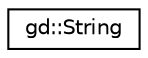 digraph "Graphical Class Hierarchy"
{
  edge [fontname="Helvetica",fontsize="10",labelfontname="Helvetica",labelfontsize="10"];
  node [fontname="Helvetica",fontsize="10",shape=record];
  rankdir="LR";
  Node1 [label="gd::String",height=0.2,width=0.4,color="black", fillcolor="white", style="filled",URL="$classgd_1_1_string.html",tooltip="String represents an UTF8 encoded string. "];
}
